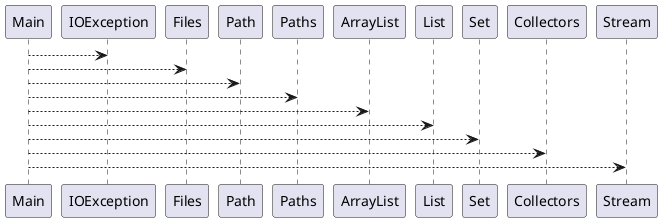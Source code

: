 @startuml
Main --> IOException
Main --> Files
Main --> Path
Main --> Paths
Main --> ArrayList
Main --> List
Main --> Set
Main --> Collectors
Main --> Stream
@enduml
